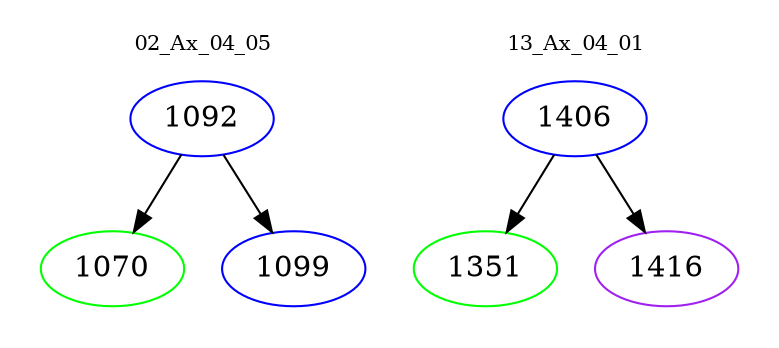 digraph{
subgraph cluster_0 {
color = white
label = "02_Ax_04_05";
fontsize=10;
T0_1092 [label="1092", color="blue"]
T0_1092 -> T0_1070 [color="black"]
T0_1070 [label="1070", color="green"]
T0_1092 -> T0_1099 [color="black"]
T0_1099 [label="1099", color="blue"]
}
subgraph cluster_1 {
color = white
label = "13_Ax_04_01";
fontsize=10;
T1_1406 [label="1406", color="blue"]
T1_1406 -> T1_1351 [color="black"]
T1_1351 [label="1351", color="green"]
T1_1406 -> T1_1416 [color="black"]
T1_1416 [label="1416", color="purple"]
}
}
